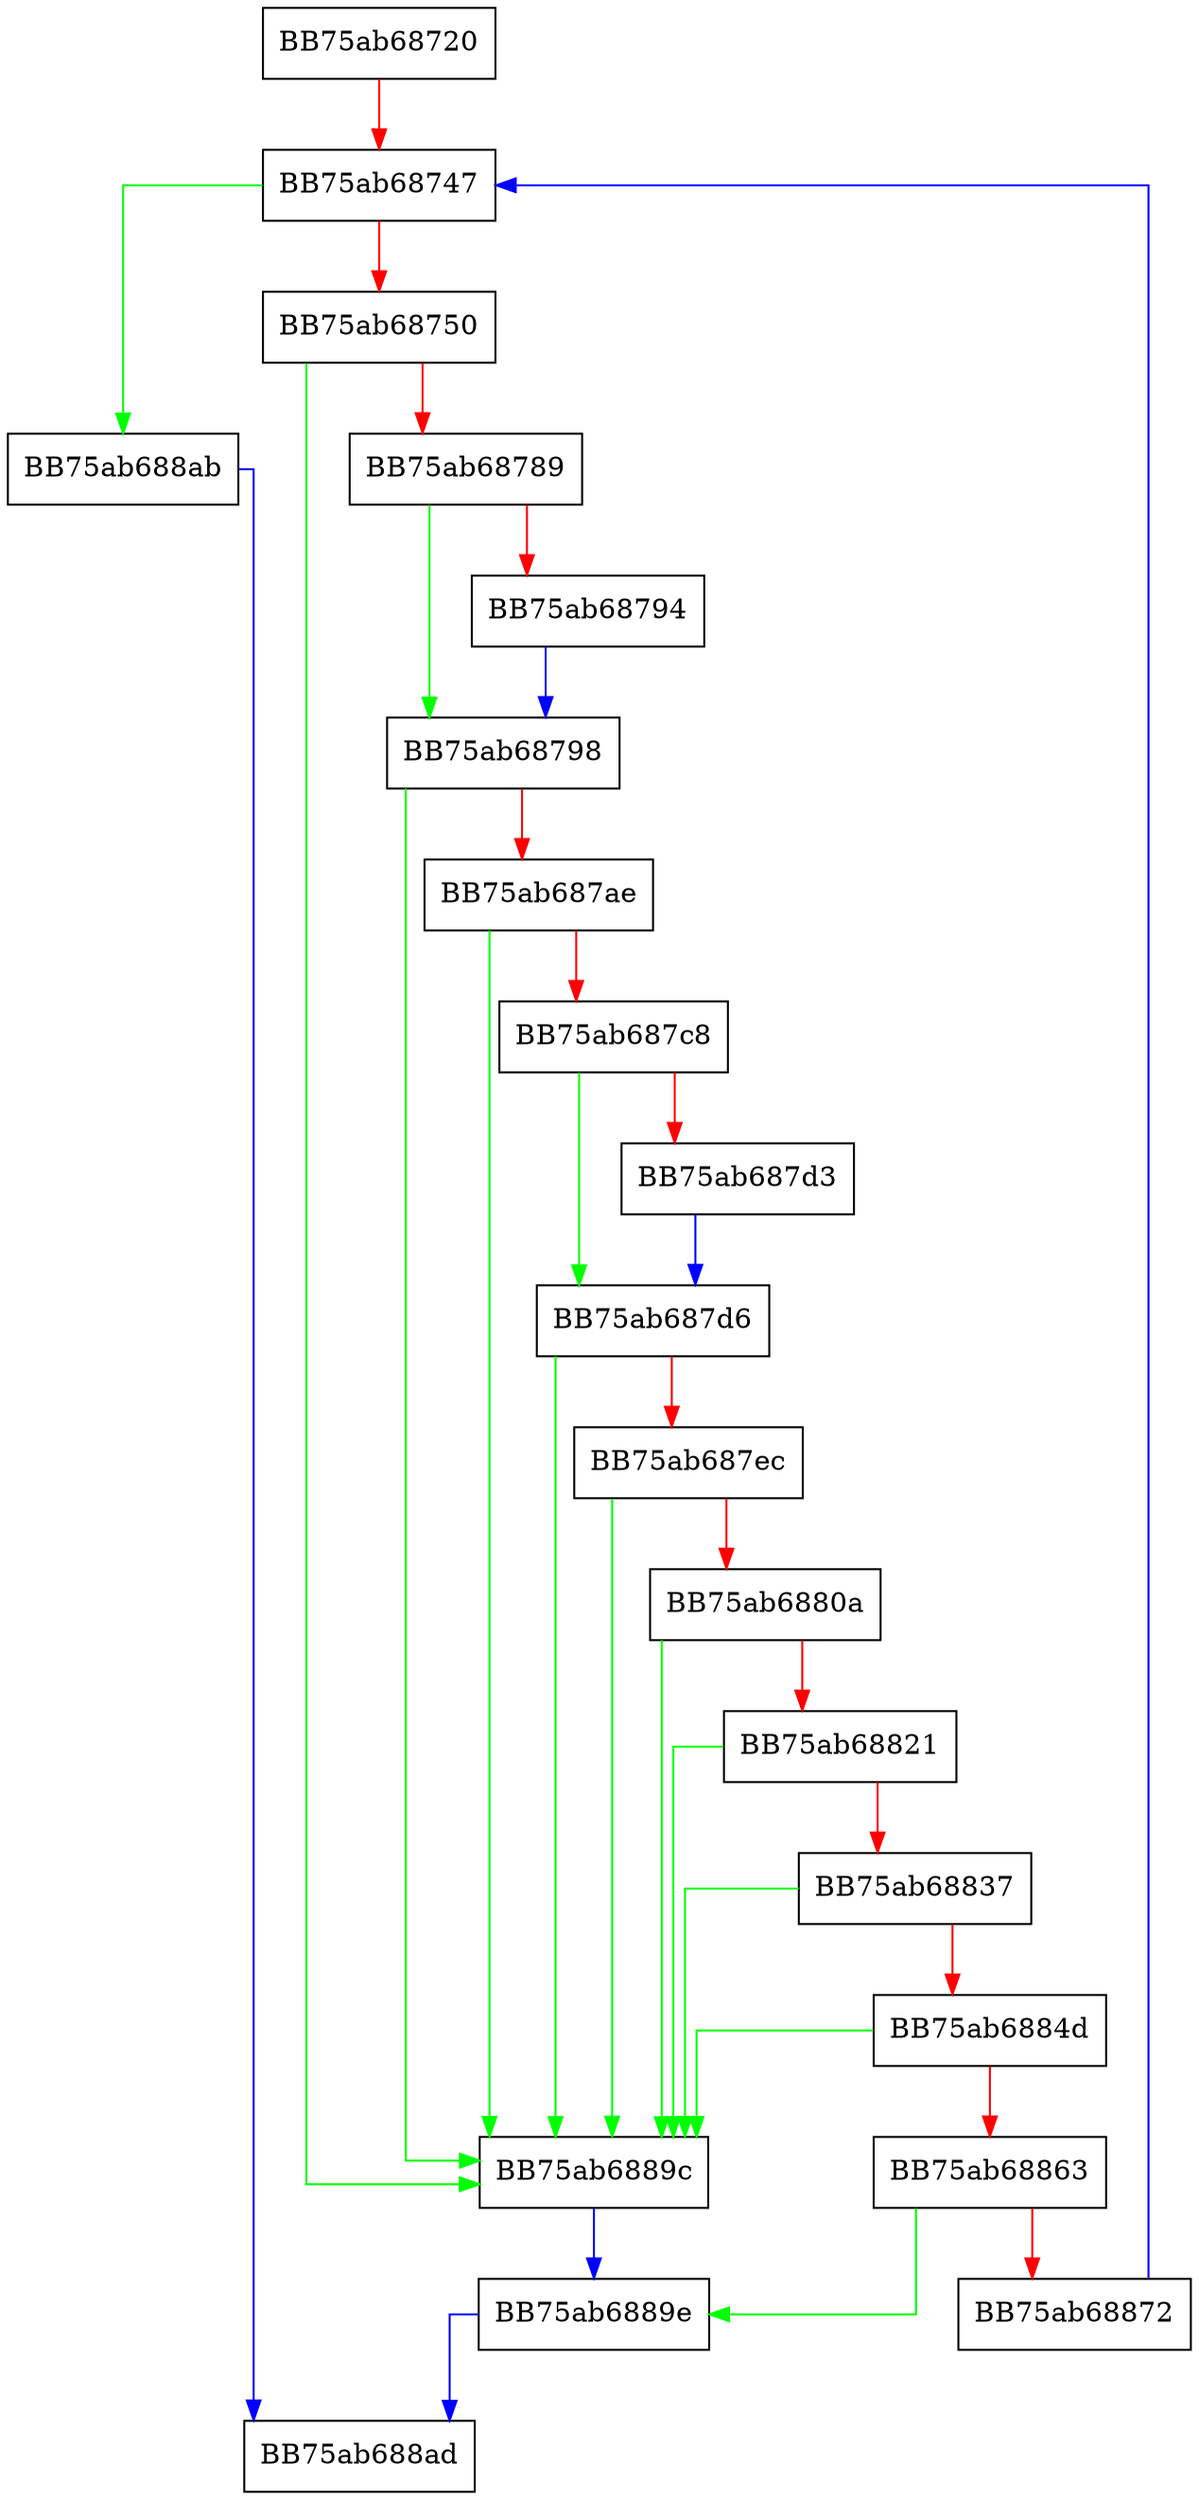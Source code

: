 digraph WriteSQLite {
  node [shape="box"];
  graph [splines=ortho];
  BB75ab68720 -> BB75ab68747 [color="red"];
  BB75ab68747 -> BB75ab688ab [color="green"];
  BB75ab68747 -> BB75ab68750 [color="red"];
  BB75ab68750 -> BB75ab6889c [color="green"];
  BB75ab68750 -> BB75ab68789 [color="red"];
  BB75ab68789 -> BB75ab68798 [color="green"];
  BB75ab68789 -> BB75ab68794 [color="red"];
  BB75ab68794 -> BB75ab68798 [color="blue"];
  BB75ab68798 -> BB75ab6889c [color="green"];
  BB75ab68798 -> BB75ab687ae [color="red"];
  BB75ab687ae -> BB75ab6889c [color="green"];
  BB75ab687ae -> BB75ab687c8 [color="red"];
  BB75ab687c8 -> BB75ab687d6 [color="green"];
  BB75ab687c8 -> BB75ab687d3 [color="red"];
  BB75ab687d3 -> BB75ab687d6 [color="blue"];
  BB75ab687d6 -> BB75ab6889c [color="green"];
  BB75ab687d6 -> BB75ab687ec [color="red"];
  BB75ab687ec -> BB75ab6889c [color="green"];
  BB75ab687ec -> BB75ab6880a [color="red"];
  BB75ab6880a -> BB75ab6889c [color="green"];
  BB75ab6880a -> BB75ab68821 [color="red"];
  BB75ab68821 -> BB75ab6889c [color="green"];
  BB75ab68821 -> BB75ab68837 [color="red"];
  BB75ab68837 -> BB75ab6889c [color="green"];
  BB75ab68837 -> BB75ab6884d [color="red"];
  BB75ab6884d -> BB75ab6889c [color="green"];
  BB75ab6884d -> BB75ab68863 [color="red"];
  BB75ab68863 -> BB75ab6889e [color="green"];
  BB75ab68863 -> BB75ab68872 [color="red"];
  BB75ab68872 -> BB75ab68747 [color="blue"];
  BB75ab6889c -> BB75ab6889e [color="blue"];
  BB75ab6889e -> BB75ab688ad [color="blue"];
  BB75ab688ab -> BB75ab688ad [color="blue"];
}